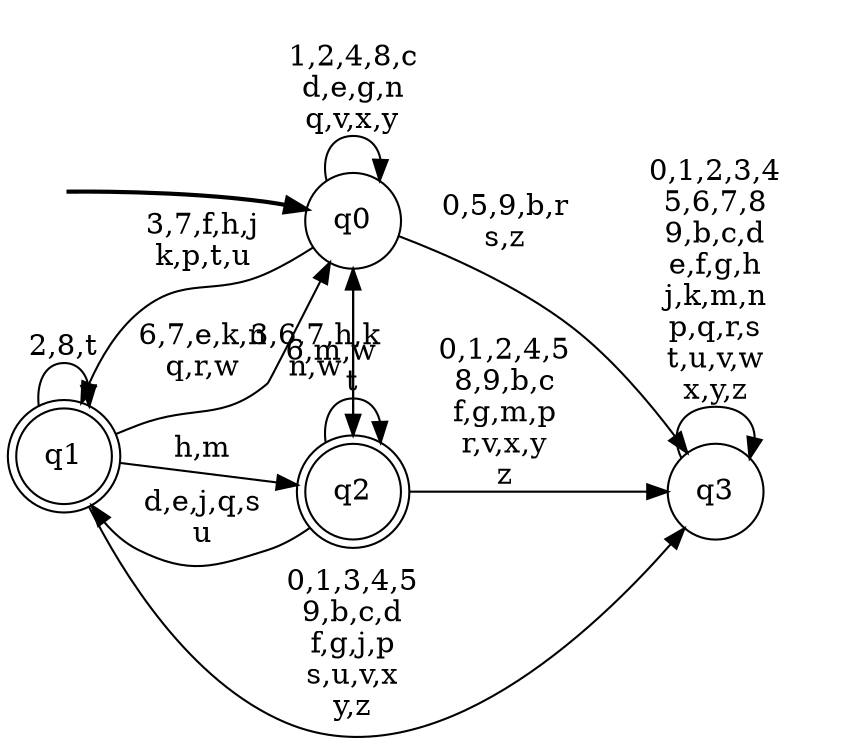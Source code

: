 digraph BlueStar {
__start0 [style = invis, shape = none, label = "", width = 0, height = 0];

rankdir=LR;
size="8,5";

s0 [style="filled", color="black", fillcolor="white" shape="circle", label="q0"];
s1 [style="rounded,filled", color="black", fillcolor="white" shape="doublecircle", label="q1"];
s2 [style="rounded,filled", color="black", fillcolor="white" shape="doublecircle", label="q2"];
s3 [style="filled", color="black", fillcolor="white" shape="circle", label="q3"];
subgraph cluster_main { 
	graph [pad=".75", ranksep="0.15", nodesep="0.15"];
	 style=invis; 
	__start0 -> s0 [penwidth=2];
}
s0 -> s0 [label="1,2,4,8,c\nd,e,g,n\nq,v,x,y"];
s0 -> s1 [label="3,7,f,h,j\nk,p,t,u"];
s0 -> s2 [label="6,m,w"];
s0 -> s3 [label="0,5,9,b,r\ns,z"];
s1 -> s0 [label="6,7,e,k,n\nq,r,w"];
s1 -> s1 [label="2,8,t"];
s1 -> s2 [label="h,m"];
s1 -> s3 [label="0,1,3,4,5\n9,b,c,d\nf,g,j,p\ns,u,v,x\ny,z"];
s2 -> s0 [label="3,6,7,h,k\nn,w"];
s2 -> s1 [label="d,e,j,q,s\nu"];
s2 -> s2 [label="t"];
s2 -> s3 [label="0,1,2,4,5\n8,9,b,c\nf,g,m,p\nr,v,x,y\nz"];
s3 -> s3 [label="0,1,2,3,4\n5,6,7,8\n9,b,c,d\ne,f,g,h\nj,k,m,n\np,q,r,s\nt,u,v,w\nx,y,z"];

}